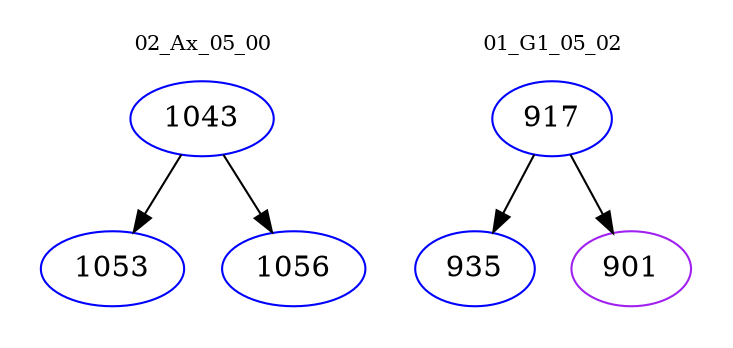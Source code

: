 digraph{
subgraph cluster_0 {
color = white
label = "02_Ax_05_00";
fontsize=10;
T0_1043 [label="1043", color="blue"]
T0_1043 -> T0_1053 [color="black"]
T0_1053 [label="1053", color="blue"]
T0_1043 -> T0_1056 [color="black"]
T0_1056 [label="1056", color="blue"]
}
subgraph cluster_1 {
color = white
label = "01_G1_05_02";
fontsize=10;
T1_917 [label="917", color="blue"]
T1_917 -> T1_935 [color="black"]
T1_935 [label="935", color="blue"]
T1_917 -> T1_901 [color="black"]
T1_901 [label="901", color="purple"]
}
}
